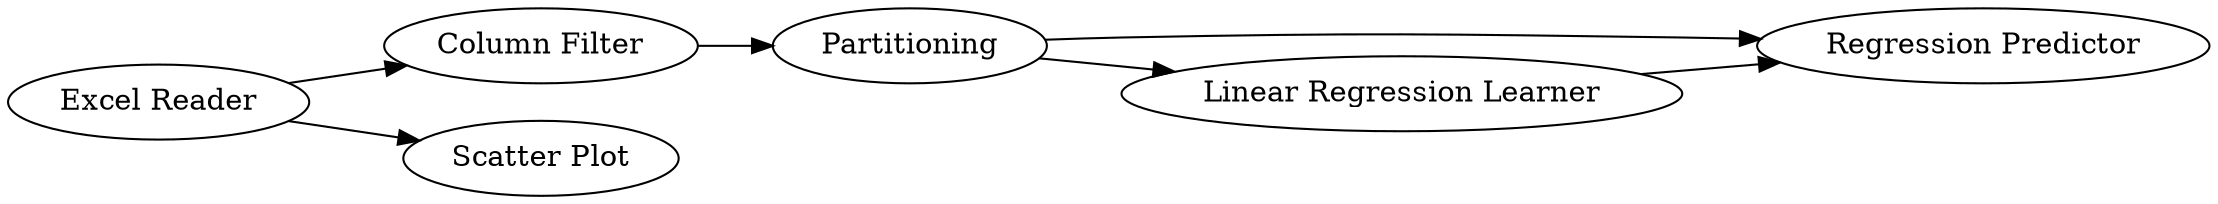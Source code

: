 digraph {
	"2443980315436941883_2" [label="Column Filter"]
	"2443980315436941883_6" [label="Regression Predictor"]
	"2443980315436941883_1" [label="Excel Reader"]
	"2443980315436941883_4" [label="Linear Regression Learner"]
	"2443980315436941883_5" [label="Scatter Plot"]
	"2443980315436941883_3" [label=Partitioning]
	"2443980315436941883_2" -> "2443980315436941883_3"
	"2443980315436941883_3" -> "2443980315436941883_6"
	"2443980315436941883_4" -> "2443980315436941883_6"
	"2443980315436941883_1" -> "2443980315436941883_5"
	"2443980315436941883_3" -> "2443980315436941883_4"
	"2443980315436941883_1" -> "2443980315436941883_2"
	rankdir=LR
}
